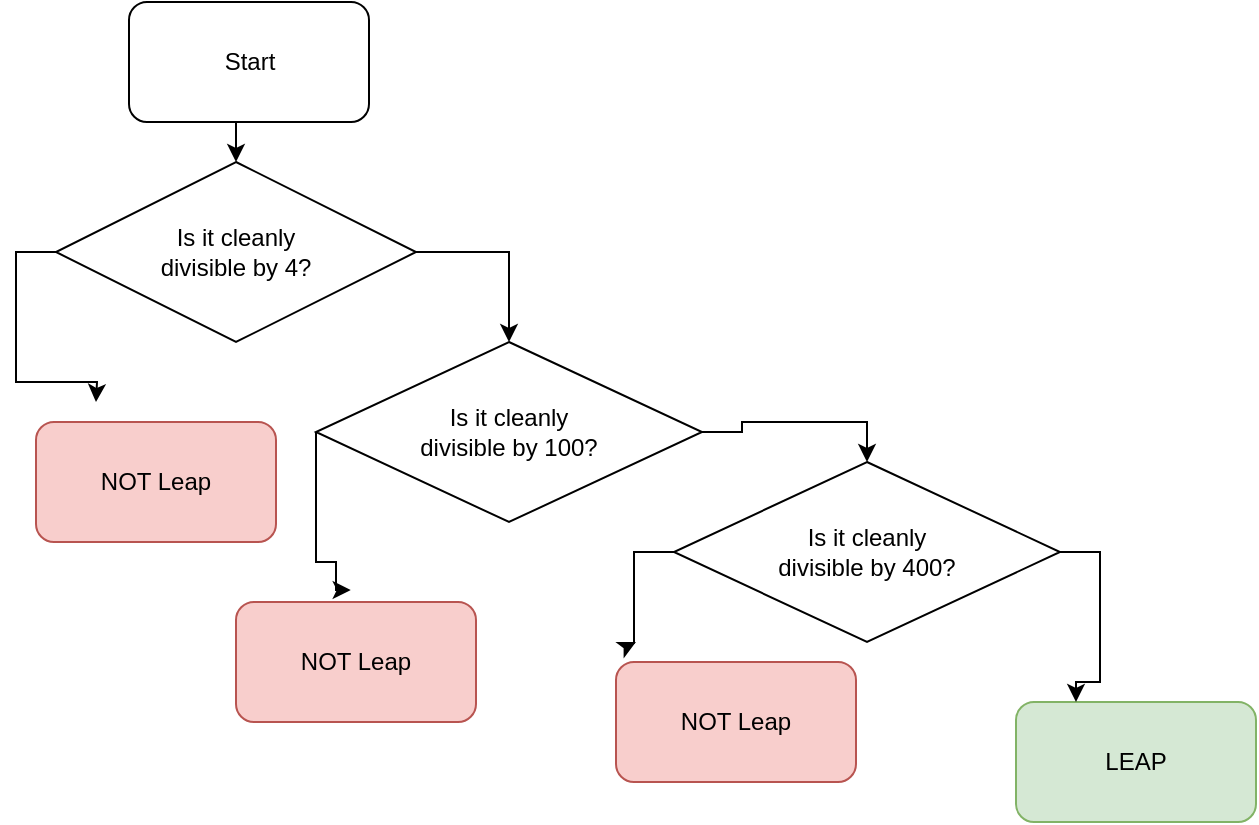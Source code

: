 <mxfile version="24.3.1" type="github">
  <diagram name="Page-1" id="CIfAalexgCowhK5ZFZZT">
    <mxGraphModel dx="1644" dy="1554" grid="1" gridSize="10" guides="1" tooltips="1" connect="1" arrows="1" fold="1" page="1" pageScale="1" pageWidth="850" pageHeight="1100" math="0" shadow="0">
      <root>
        <mxCell id="0" />
        <mxCell id="1" parent="0" />
        <mxCell id="r-bJiJgC-KNmWARKEaQ--11" style="edgeStyle=orthogonalEdgeStyle;rounded=0;orthogonalLoop=1;jettySize=auto;html=1;exitX=0;exitY=0.5;exitDx=0;exitDy=0;" edge="1" parent="1" source="r-bJiJgC-KNmWARKEaQ--1">
          <mxGeometry relative="1" as="geometry">
            <mxPoint x="40" y="-240" as="targetPoint" />
          </mxGeometry>
        </mxCell>
        <mxCell id="r-bJiJgC-KNmWARKEaQ--13" style="edgeStyle=orthogonalEdgeStyle;rounded=0;orthogonalLoop=1;jettySize=auto;html=1;exitX=1;exitY=0.5;exitDx=0;exitDy=0;entryX=0.5;entryY=0;entryDx=0;entryDy=0;" edge="1" parent="1" source="r-bJiJgC-KNmWARKEaQ--1" target="r-bJiJgC-KNmWARKEaQ--12">
          <mxGeometry relative="1" as="geometry" />
        </mxCell>
        <mxCell id="r-bJiJgC-KNmWARKEaQ--1" value="Is it cleanly&lt;div&gt;divisible by 4?&lt;/div&gt;" style="rhombus;whiteSpace=wrap;html=1;" vertex="1" parent="1">
          <mxGeometry x="20" y="-360" width="180" height="90" as="geometry" />
        </mxCell>
        <mxCell id="r-bJiJgC-KNmWARKEaQ--3" style="edgeStyle=orthogonalEdgeStyle;rounded=0;orthogonalLoop=1;jettySize=auto;html=1;exitX=0.5;exitY=1;exitDx=0;exitDy=0;entryX=0.5;entryY=0;entryDx=0;entryDy=0;" edge="1" parent="1" source="r-bJiJgC-KNmWARKEaQ--2" target="r-bJiJgC-KNmWARKEaQ--1">
          <mxGeometry relative="1" as="geometry" />
        </mxCell>
        <mxCell id="r-bJiJgC-KNmWARKEaQ--2" value="Start" style="rounded=1;whiteSpace=wrap;html=1;fontFamily=Helvetica;" vertex="1" parent="1">
          <mxGeometry x="56.5" y="-440" width="120" height="60" as="geometry" />
        </mxCell>
        <mxCell id="r-bJiJgC-KNmWARKEaQ--5" value="NOT Leap" style="rounded=1;whiteSpace=wrap;html=1;fillColor=#f8cecc;strokeColor=#b85450;" vertex="1" parent="1">
          <mxGeometry x="10" y="-230" width="120" height="60" as="geometry" />
        </mxCell>
        <mxCell id="r-bJiJgC-KNmWARKEaQ--4" value="LEAP" style="rounded=1;whiteSpace=wrap;html=1;fillColor=#d5e8d4;strokeColor=#82b366;" vertex="1" parent="1">
          <mxGeometry x="500" y="-90" width="120" height="60" as="geometry" />
        </mxCell>
        <mxCell id="r-bJiJgC-KNmWARKEaQ--19" style="edgeStyle=orthogonalEdgeStyle;rounded=0;orthogonalLoop=1;jettySize=auto;html=1;exitX=1;exitY=0.5;exitDx=0;exitDy=0;entryX=0.5;entryY=0;entryDx=0;entryDy=0;" edge="1" parent="1" source="r-bJiJgC-KNmWARKEaQ--12" target="r-bJiJgC-KNmWARKEaQ--17">
          <mxGeometry relative="1" as="geometry">
            <mxPoint x="430" y="-225" as="targetPoint" />
          </mxGeometry>
        </mxCell>
        <mxCell id="r-bJiJgC-KNmWARKEaQ--12" value="Is it cleanly&lt;div&gt;divisible by 100?&lt;/div&gt;" style="rhombus;whiteSpace=wrap;html=1;" vertex="1" parent="1">
          <mxGeometry x="150" y="-270" width="193" height="90" as="geometry" />
        </mxCell>
        <mxCell id="r-bJiJgC-KNmWARKEaQ--14" value="NOT Leap" style="rounded=1;whiteSpace=wrap;html=1;fillColor=#f8cecc;strokeColor=#b85450;" vertex="1" parent="1">
          <mxGeometry x="110" y="-140" width="120" height="60" as="geometry" />
        </mxCell>
        <mxCell id="r-bJiJgC-KNmWARKEaQ--16" style="edgeStyle=orthogonalEdgeStyle;rounded=0;orthogonalLoop=1;jettySize=auto;html=1;exitX=0;exitY=0.5;exitDx=0;exitDy=0;entryX=0.478;entryY=-0.1;entryDx=0;entryDy=0;entryPerimeter=0;" edge="1" parent="1" source="r-bJiJgC-KNmWARKEaQ--12" target="r-bJiJgC-KNmWARKEaQ--14">
          <mxGeometry relative="1" as="geometry">
            <Array as="points">
              <mxPoint x="150" y="-160" />
              <mxPoint x="160" y="-160" />
              <mxPoint x="160" y="-146" />
            </Array>
          </mxGeometry>
        </mxCell>
        <mxCell id="r-bJiJgC-KNmWARKEaQ--20" style="edgeStyle=orthogonalEdgeStyle;rounded=0;orthogonalLoop=1;jettySize=auto;html=1;exitX=0;exitY=0.5;exitDx=0;exitDy=0;" edge="1" parent="1" source="r-bJiJgC-KNmWARKEaQ--17">
          <mxGeometry relative="1" as="geometry">
            <mxPoint x="310" y="-120" as="targetPoint" />
          </mxGeometry>
        </mxCell>
        <mxCell id="r-bJiJgC-KNmWARKEaQ--21" style="edgeStyle=orthogonalEdgeStyle;rounded=0;orthogonalLoop=1;jettySize=auto;html=1;exitX=1;exitY=0.5;exitDx=0;exitDy=0;entryX=0.25;entryY=0;entryDx=0;entryDy=0;" edge="1" parent="1" source="r-bJiJgC-KNmWARKEaQ--17" target="r-bJiJgC-KNmWARKEaQ--4">
          <mxGeometry relative="1" as="geometry" />
        </mxCell>
        <mxCell id="r-bJiJgC-KNmWARKEaQ--17" value="Is it cleanly&lt;div&gt;divisible by 400?&lt;/div&gt;" style="rhombus;whiteSpace=wrap;html=1;" vertex="1" parent="1">
          <mxGeometry x="329" y="-210" width="193" height="90" as="geometry" />
        </mxCell>
        <mxCell id="r-bJiJgC-KNmWARKEaQ--18" value="NOT Leap" style="rounded=1;whiteSpace=wrap;html=1;fillColor=#f8cecc;strokeColor=#b85450;" vertex="1" parent="1">
          <mxGeometry x="300" y="-110" width="120" height="60" as="geometry" />
        </mxCell>
      </root>
    </mxGraphModel>
  </diagram>
</mxfile>
